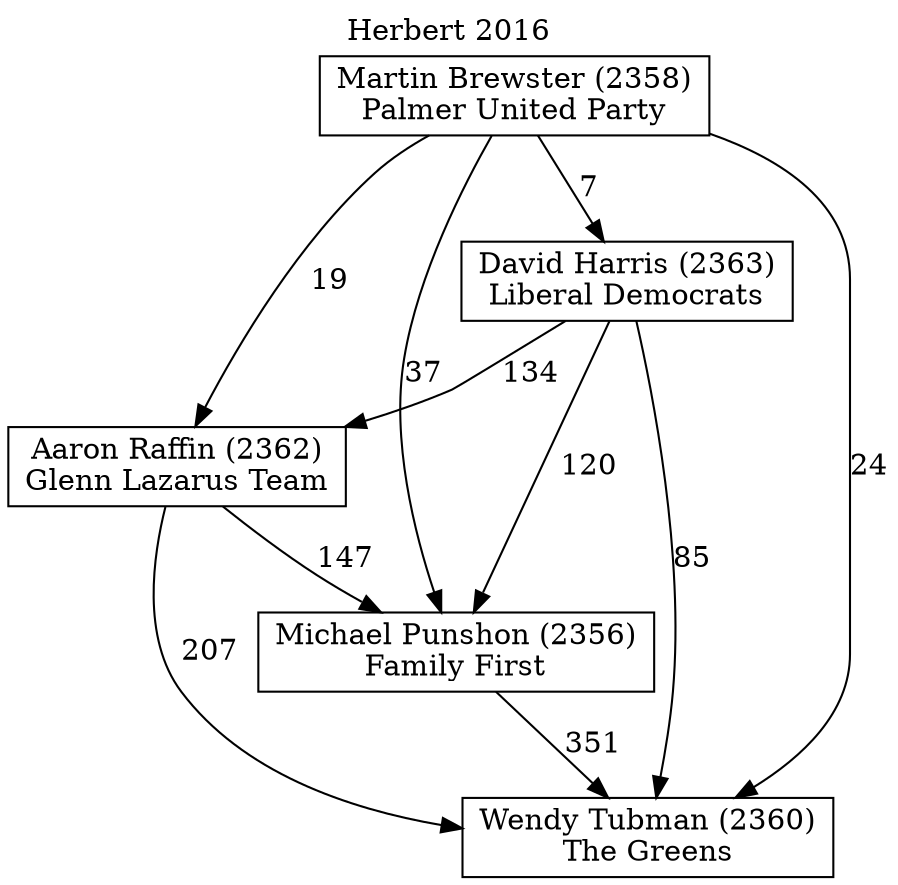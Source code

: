 // House preference flow
digraph "Wendy Tubman (2360)_Herbert_2016" {
	graph [label="Herbert 2016" labelloc=t mclimit=10]
	node [shape=box]
	"Michael Punshon (2356)" [label="Michael Punshon (2356)
Family First"]
	"David Harris (2363)" [label="David Harris (2363)
Liberal Democrats"]
	"Wendy Tubman (2360)" [label="Wendy Tubman (2360)
The Greens"]
	"Martin Brewster (2358)" [label="Martin Brewster (2358)
Palmer United Party"]
	"Aaron Raffin (2362)" [label="Aaron Raffin (2362)
Glenn Lazarus Team"]
	"David Harris (2363)" -> "Michael Punshon (2356)" [label=120]
	"David Harris (2363)" -> "Wendy Tubman (2360)" [label=85]
	"Aaron Raffin (2362)" -> "Michael Punshon (2356)" [label=147]
	"Michael Punshon (2356)" -> "Wendy Tubman (2360)" [label=351]
	"Aaron Raffin (2362)" -> "Wendy Tubman (2360)" [label=207]
	"Martin Brewster (2358)" -> "Michael Punshon (2356)" [label=37]
	"David Harris (2363)" -> "Aaron Raffin (2362)" [label=134]
	"Martin Brewster (2358)" -> "Wendy Tubman (2360)" [label=24]
	"Martin Brewster (2358)" -> "Aaron Raffin (2362)" [label=19]
	"Martin Brewster (2358)" -> "David Harris (2363)" [label=7]
}
